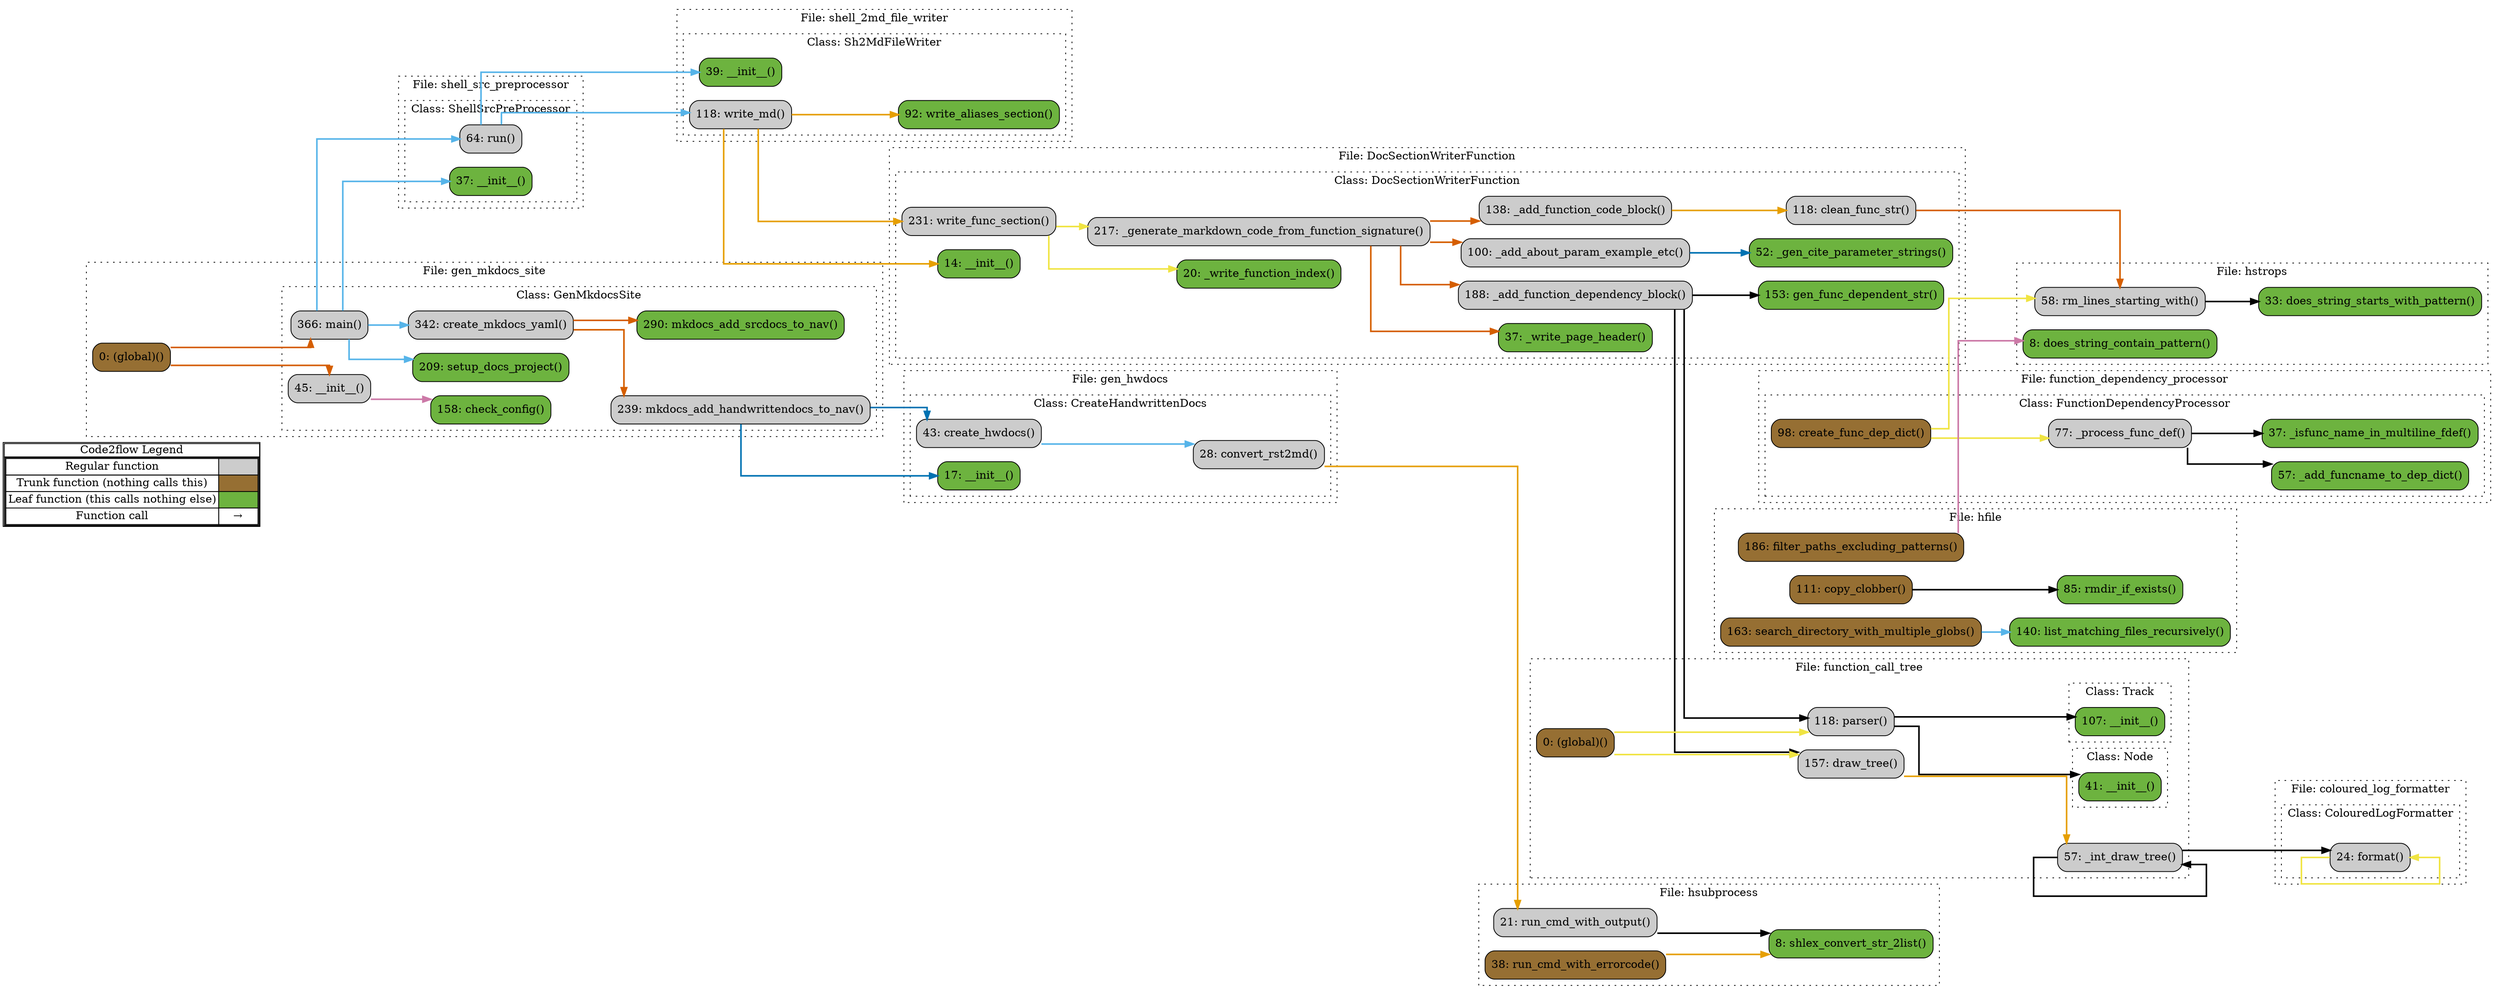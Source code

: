 digraph G {
concentrate=true;
splines="ortho";
rankdir="LR";
subgraph legend{
    rank = min;
    label = "legend";
    Legend [shape=none, margin=0, label = <
        <table cellspacing="0" cellpadding="0" border="1"><tr><td>Code2flow Legend</td></tr><tr><td>
        <table cellspacing="0">
        <tr><td>Regular function</td><td width="50px" bgcolor='#cccccc'></td></tr>
        <tr><td>Trunk function (nothing calls this)</td><td bgcolor='#966F33'></td></tr>
        <tr><td>Leaf function (this calls nothing else)</td><td bgcolor='#6db33f'></td></tr>
        <tr><td>Function call</td><td><font color='black'>&#8594;</font></td></tr>
        </table></td></tr></table>
        >];
}node_f27213c5 [label="14: __init__()" name="DocSectionWriterFunction::DocSectionWriterFunction.__init__" shape="rect" style="rounded,filled" fillcolor="#6db33f" ];
node_7846aab5 [label="100: _add_about_param_example_etc()" name="DocSectionWriterFunction::DocSectionWriterFunction._add_about_param_example_etc" shape="rect" style="rounded,filled" fillcolor="#cccccc" ];
node_18cf86e1 [label="138: _add_function_code_block()" name="DocSectionWriterFunction::DocSectionWriterFunction._add_function_code_block" shape="rect" style="rounded,filled" fillcolor="#cccccc" ];
node_444e8ea8 [label="188: _add_function_dependency_block()" name="DocSectionWriterFunction::DocSectionWriterFunction._add_function_dependency_block" shape="rect" style="rounded,filled" fillcolor="#cccccc" ];
node_b59a9a70 [label="52: _gen_cite_parameter_strings()" name="DocSectionWriterFunction::DocSectionWriterFunction._gen_cite_parameter_strings" shape="rect" style="rounded,filled" fillcolor="#6db33f" ];
node_17cfcffe [label="217: _generate_markdown_code_from_function_signature()" name="DocSectionWriterFunction::DocSectionWriterFunction._generate_markdown_code_from_function_signature" shape="rect" style="rounded,filled" fillcolor="#cccccc" ];
node_b301c108 [label="20: _write_function_index()" name="DocSectionWriterFunction::DocSectionWriterFunction._write_function_index" shape="rect" style="rounded,filled" fillcolor="#6db33f" ];
node_2b863ad2 [label="37: _write_page_header()" name="DocSectionWriterFunction::DocSectionWriterFunction._write_page_header" shape="rect" style="rounded,filled" fillcolor="#6db33f" ];
node_1c431c2e [label="118: clean_func_str()" name="DocSectionWriterFunction::DocSectionWriterFunction.clean_func_str" shape="rect" style="rounded,filled" fillcolor="#cccccc" ];
node_162735d0 [label="153: gen_func_dependent_str()" name="DocSectionWriterFunction::DocSectionWriterFunction.gen_func_dependent_str" shape="rect" style="rounded,filled" fillcolor="#6db33f" ];
node_2199e37c [label="231: write_func_section()" name="DocSectionWriterFunction::DocSectionWriterFunction.write_func_section" shape="rect" style="rounded,filled" fillcolor="#cccccc" ];
node_1d798aec [label="24: format()" name="coloured_log_formatter::ColouredLogFormatter.format" shape="rect" style="rounded,filled" fillcolor="#cccccc" ];
node_e06c266c [label="0: (global)()" name="function_call_tree::(global)" shape="rect" style="rounded,filled" fillcolor="#966F33" ];
node_2bd60c37 [label="41: __init__()" name="function_call_tree::Node.__init__" shape="rect" style="rounded,filled" fillcolor="#6db33f" ];
node_02ef7429 [label="107: __init__()" name="function_call_tree::Track.__init__" shape="rect" style="rounded,filled" fillcolor="#6db33f" ];
node_42899f58 [label="57: _int_draw_tree()" name="function_call_tree::_int_draw_tree" shape="rect" style="rounded,filled" fillcolor="#cccccc" ];
node_56fdba01 [label="157: draw_tree()" name="function_call_tree::draw_tree" shape="rect" style="rounded,filled" fillcolor="#cccccc" ];
node_7c8cfd48 [label="118: parser()" name="function_call_tree::parser" shape="rect" style="rounded,filled" fillcolor="#cccccc" ];
node_861ba7b0 [label="57: _add_funcname_to_dep_dict()" name="function_dependency_processor::FunctionDependencyProcessor._add_funcname_to_dep_dict" shape="rect" style="rounded,filled" fillcolor="#6db33f" ];
node_de67a06a [label="37: _isfunc_name_in_multiline_fdef()" name="function_dependency_processor::FunctionDependencyProcessor._isfunc_name_in_multiline_fdef" shape="rect" style="rounded,filled" fillcolor="#6db33f" ];
node_25ef6d80 [label="77: _process_func_def()" name="function_dependency_processor::FunctionDependencyProcessor._process_func_def" shape="rect" style="rounded,filled" fillcolor="#cccccc" ];
node_2f0589ec [label="98: create_func_dep_dict()" name="function_dependency_processor::FunctionDependencyProcessor.create_func_dep_dict" shape="rect" style="rounded,filled" fillcolor="#966F33" ];
node_59ca2c9b [label="17: __init__()" name="gen_hwdocs::CreateHandwrittenDocs.__init__" shape="rect" style="rounded,filled" fillcolor="#6db33f" ];
node_5aba28c1 [label="28: convert_rst2md()" name="gen_hwdocs::CreateHandwrittenDocs.convert_rst2md" shape="rect" style="rounded,filled" fillcolor="#cccccc" ];
node_9d262772 [label="43: create_hwdocs()" name="gen_hwdocs::CreateHandwrittenDocs.create_hwdocs" shape="rect" style="rounded,filled" fillcolor="#cccccc" ];
node_35efcb1e [label="0: (global)()" name="gen_mkdocs_site::(global)" shape="rect" style="rounded,filled" fillcolor="#966F33" ];
node_349f5ab7 [label="45: __init__()" name="gen_mkdocs_site::GenMkdocsSite.__init__" shape="rect" style="rounded,filled" fillcolor="#cccccc" ];
node_3cbde1ee [label="158: check_config()" name="gen_mkdocs_site::GenMkdocsSite.check_config" shape="rect" style="rounded,filled" fillcolor="#6db33f" ];
node_db794f86 [label="342: create_mkdocs_yaml()" name="gen_mkdocs_site::GenMkdocsSite.create_mkdocs_yaml" shape="rect" style="rounded,filled" fillcolor="#cccccc" ];
node_7a05ff52 [label="366: main()" name="gen_mkdocs_site::GenMkdocsSite.main" shape="rect" style="rounded,filled" fillcolor="#cccccc" ];
node_8cce61b5 [label="239: mkdocs_add_handwrittendocs_to_nav()" name="gen_mkdocs_site::GenMkdocsSite.mkdocs_add_handwrittendocs_to_nav" shape="rect" style="rounded,filled" fillcolor="#cccccc" ];
node_d5e2c0c2 [label="290: mkdocs_add_srcdocs_to_nav()" name="gen_mkdocs_site::GenMkdocsSite.mkdocs_add_srcdocs_to_nav" shape="rect" style="rounded,filled" fillcolor="#6db33f" ];
node_72fadbc0 [label="209: setup_docs_project()" name="gen_mkdocs_site::GenMkdocsSite.setup_docs_project" shape="rect" style="rounded,filled" fillcolor="#6db33f" ];
node_4a6d6950 [label="111: copy_clobber()" name="hfile::copy_clobber" shape="rect" style="rounded,filled" fillcolor="#966F33" ];
node_3d9b37c0 [label="140: list_matching_files_recursively()" name="hfile::list_matching_files_recursively" shape="rect" style="rounded,filled" fillcolor="#6db33f" ];
node_9a3607ef [label="186: filter_paths_excluding_patterns()" name="hfile::filter_paths_excluding_patterns" shape="rect" style="rounded,filled" fillcolor="#966F33" ];
node_caa5e052 [label="163: search_directory_with_multiple_globs()" name="hfile::search_directory_with_multiple_globs" shape="rect" style="rounded,filled" fillcolor="#966F33" ];
node_1e77caab [label="85: rmdir_if_exists()" name="hfile::rmdir_if_exists" shape="rect" style="rounded,filled" fillcolor="#6db33f" ];
node_d71a0fe3 [label="8: does_string_contain_pattern()" name="hstrops::does_string_contain_pattern" shape="rect" style="rounded,filled" fillcolor="#6db33f" ];
node_22f753ba [label="33: does_string_starts_with_pattern()" name="hstrops::does_string_starts_with_pattern" shape="rect" style="rounded,filled" fillcolor="#6db33f" ];
node_dd6aab88 [label="58: rm_lines_starting_with()" name="hstrops::rm_lines_starting_with" shape="rect" style="rounded,filled" fillcolor="#cccccc" ];
node_0c95c4b1 [label="38: run_cmd_with_errorcode()" name="hsubprocess::run_cmd_with_errorcode" shape="rect" style="rounded,filled" fillcolor="#966F33" ];
node_2f89dd68 [label="21: run_cmd_with_output()" name="hsubprocess::run_cmd_with_output" shape="rect" style="rounded,filled" fillcolor="#cccccc" ];
node_f3a5dfbb [label="8: shlex_convert_str_2list()" name="hsubprocess::shlex_convert_str_2list" shape="rect" style="rounded,filled" fillcolor="#6db33f" ];
node_6992c448 [label="39: __init__()" name="shell_2md_file_writer::Sh2MdFileWriter.__init__" shape="rect" style="rounded,filled" fillcolor="#6db33f" ];
node_6b8a9223 [label="92: write_aliases_section()" name="shell_2md_file_writer::Sh2MdFileWriter.write_aliases_section" shape="rect" style="rounded,filled" fillcolor="#6db33f" ];
node_f5d5ee11 [label="118: write_md()" name="shell_2md_file_writer::Sh2MdFileWriter.write_md" shape="rect" style="rounded,filled" fillcolor="#cccccc" ];
node_49e5494e [label="37: __init__()" name="shell_src_preprocessor::ShellSrcPreProcessor.__init__" shape="rect" style="rounded,filled" fillcolor="#6db33f" ];
node_6d99eb72 [label="64: run()" name="shell_src_preprocessor::ShellSrcPreProcessor.run" shape="rect" style="rounded,filled" fillcolor="#cccccc" ];
node_7846aab5 -> node_b59a9a70 [color="#0072B2" penwidth="2"];
node_18cf86e1 -> node_1c431c2e [color="#E69F00" penwidth="2"];
node_444e8ea8 -> node_162735d0 [color="#000000" penwidth="2"];
node_444e8ea8 -> node_56fdba01 [color="#000000" penwidth="2"];
node_444e8ea8 -> node_7c8cfd48 [color="#000000" penwidth="2"];
node_17cfcffe -> node_7846aab5 [color="#D55E00" penwidth="2"];
node_17cfcffe -> node_18cf86e1 [color="#D55E00" penwidth="2"];
node_17cfcffe -> node_444e8ea8 [color="#D55E00" penwidth="2"];
node_17cfcffe -> node_2b863ad2 [color="#D55E00" penwidth="2"];
node_1c431c2e -> node_dd6aab88 [color="#D55E00" penwidth="2"];
node_2199e37c -> node_17cfcffe [color="#F0E442" penwidth="2"];
node_2199e37c -> node_b301c108 [color="#F0E442" penwidth="2"];
node_1d798aec -> node_1d798aec [color="#F0E442" penwidth="2"];
node_e06c266c -> node_56fdba01 [color="#F0E442" penwidth="2"];
node_e06c266c -> node_7c8cfd48 [color="#F0E442" penwidth="2"];
node_42899f58 -> node_1d798aec [color="#000000" penwidth="2"];
node_42899f58 -> node_1d798aec [color="#000000" penwidth="2"];
node_42899f58 -> node_42899f58 [color="#000000" penwidth="2"];
node_42899f58 -> node_42899f58 [color="#000000" penwidth="2"];
node_56fdba01 -> node_42899f58 [color="#E69F00" penwidth="2"];
node_56fdba01 -> node_42899f58 [color="#E69F00" penwidth="2"];
node_7c8cfd48 -> node_2bd60c37 [color="#000000" penwidth="2"];
node_7c8cfd48 -> node_02ef7429 [color="#000000" penwidth="2"];
node_25ef6d80 -> node_861ba7b0 [color="#000000" penwidth="2"];
node_25ef6d80 -> node_de67a06a [color="#000000" penwidth="2"];
node_2f0589ec -> node_25ef6d80 [color="#F0E442" penwidth="2"];
node_2f0589ec -> node_dd6aab88 [color="#F0E442" penwidth="2"];
node_5aba28c1 -> node_2f89dd68 [color="#E69F00" penwidth="2"];
node_9d262772 -> node_5aba28c1 [color="#56B4E9" penwidth="2"];
node_35efcb1e -> node_349f5ab7 [color="#D55E00" penwidth="2"];
node_35efcb1e -> node_7a05ff52 [color="#D55E00" penwidth="2"];
node_349f5ab7 -> node_3cbde1ee [color="#CC79A7" penwidth="2"];
node_db794f86 -> node_8cce61b5 [color="#D55E00" penwidth="2"];
node_db794f86 -> node_d5e2c0c2 [color="#D55E00" penwidth="2"];
node_7a05ff52 -> node_db794f86 [color="#56B4E9" penwidth="2"];
node_7a05ff52 -> node_72fadbc0 [color="#56B4E9" penwidth="2"];
node_7a05ff52 -> node_49e5494e [color="#56B4E9" penwidth="2"];
node_7a05ff52 -> node_6d99eb72 [color="#56B4E9" penwidth="2"];
node_8cce61b5 -> node_59ca2c9b [color="#0072B2" penwidth="2"];
node_8cce61b5 -> node_9d262772 [color="#0072B2" penwidth="2"];
node_4a6d6950 -> node_1e77caab [color="#000000" penwidth="2"];
node_9a3607ef -> node_d71a0fe3 [color="#CC79A7" penwidth="2"];
node_caa5e052 -> node_3d9b37c0 [color="#56B4E9" penwidth="2"];
node_dd6aab88 -> node_22f753ba [color="#000000" penwidth="2"];
node_0c95c4b1 -> node_f3a5dfbb [color="#E69F00" penwidth="2"];
node_2f89dd68 -> node_f3a5dfbb [color="#000000" penwidth="2"];
node_f5d5ee11 -> node_f27213c5 [color="#E69F00" penwidth="2"];
node_f5d5ee11 -> node_2199e37c [color="#E69F00" penwidth="2"];
node_f5d5ee11 -> node_6b8a9223 [color="#E69F00" penwidth="2"];
node_6d99eb72 -> node_6992c448 [color="#56B4E9" penwidth="2"];
node_6d99eb72 -> node_f5d5ee11 [color="#56B4E9" penwidth="2"];
subgraph cluster_e8bd0f84 {
    label="File: DocSectionWriterFunction";
    name="DocSectionWriterFunction";
    style="filled";
    graph[style=dotted];
    subgraph cluster_5a63418f {
        node_f27213c5 node_b301c108 node_2b863ad2 node_b59a9a70 node_7846aab5 node_1c431c2e node_18cf86e1 node_162735d0 node_444e8ea8 node_17cfcffe node_2199e37c;
        label="Class: DocSectionWriterFunction";
        name="DocSectionWriterFunction";
        style="filled";
        graph[style=dotted];
    };
};
subgraph cluster_b637b4fd {
    label="File: coloured_log_formatter";
    name="coloured_log_formatter";
    style="filled";
    graph[style=dotted];
    subgraph cluster_481b850b {
        node_1d798aec;
        label="Class: ColouredLogFormatter";
        name="ColouredLogFormatter";
        style="filled";
        graph[style=dotted];
    };
};
subgraph cluster_9c05a41b {
    node_42899f58 node_7c8cfd48 node_56fdba01 node_e06c266c;
    label="File: function_call_tree";
    name="function_call_tree";
    style="filled";
    graph[style=dotted];
    subgraph cluster_f5c7b531 {
        node_2bd60c37;
        label="Class: Node";
        name="Node";
        style="filled";
        graph[style=dotted];
    };
    subgraph cluster_c5c58723 {
        node_02ef7429;
        label="Class: Track";
        name="Track";
        style="filled";
        graph[style=dotted];
    };
};
subgraph cluster_84a43930 {
    label="File: function_dependency_processor";
    name="function_dependency_processor";
    style="filled";
    graph[style=dotted];
    subgraph cluster_00b46b4c {
        node_de67a06a node_861ba7b0 node_25ef6d80 node_2f0589ec;
        label="Class: FunctionDependencyProcessor";
        name="FunctionDependencyProcessor";
        style="filled";
        graph[style=dotted];
    };
};
subgraph cluster_523ee3af {
    label="File: gen_hwdocs";
    name="gen_hwdocs";
    style="filled";
    graph[style=dotted];
    subgraph cluster_19865cb0 {
        node_59ca2c9b node_5aba28c1 node_9d262772;
        label="Class: CreateHandwrittenDocs";
        name="CreateHandwrittenDocs";
        style="filled";
        graph[style=dotted];
    };
};
subgraph cluster_f113fcec {
    node_35efcb1e;
    label="File: gen_mkdocs_site";
    name="gen_mkdocs_site";
    style="filled";
    graph[style=dotted];
    subgraph cluster_e73b074e {
        node_349f5ab7 node_3cbde1ee node_72fadbc0 node_8cce61b5 node_d5e2c0c2 node_db794f86 node_7a05ff52;
        label="Class: GenMkdocsSite";
        name="GenMkdocsSite";
        style="filled";
        graph[style=dotted];
    };
};
subgraph cluster_ae5bf9bf {
    node_1e77caab node_4a6d6950 node_3d9b37c0 node_caa5e052 node_9a3607ef;
    label="File: hfile";
    name="hfile";
    style="filled";
    graph[style=dotted];
};
subgraph cluster_dae2a847 {
    node_d71a0fe3 node_22f753ba node_dd6aab88;
    label="File: hstrops";
    name="hstrops";
    style="filled";
    graph[style=dotted];
};
subgraph cluster_29daa514 {
    node_f3a5dfbb node_2f89dd68 node_0c95c4b1;
    label="File: hsubprocess";
    name="hsubprocess";
    style="filled";
    graph[style=dotted];
};
subgraph cluster_3e5f66d9 {
    label="File: shell_2md_file_writer";
    name="shell_2md_file_writer";
    style="filled";
    graph[style=dotted];
    subgraph cluster_b897ea71 {
        node_6992c448 node_6b8a9223 node_f5d5ee11;
        label="Class: Sh2MdFileWriter";
        name="Sh2MdFileWriter";
        style="filled";
        graph[style=dotted];
    };
};
subgraph cluster_6602d515 {
    label="File: shell_src_preprocessor";
    name="shell_src_preprocessor";
    style="filled";
    graph[style=dotted];
    subgraph cluster_95ed1b91 {
        node_49e5494e node_6d99eb72;
        label="Class: ShellSrcPreProcessor";
        name="ShellSrcPreProcessor";
        style="filled";
        graph[style=dotted];
    };
};
}
